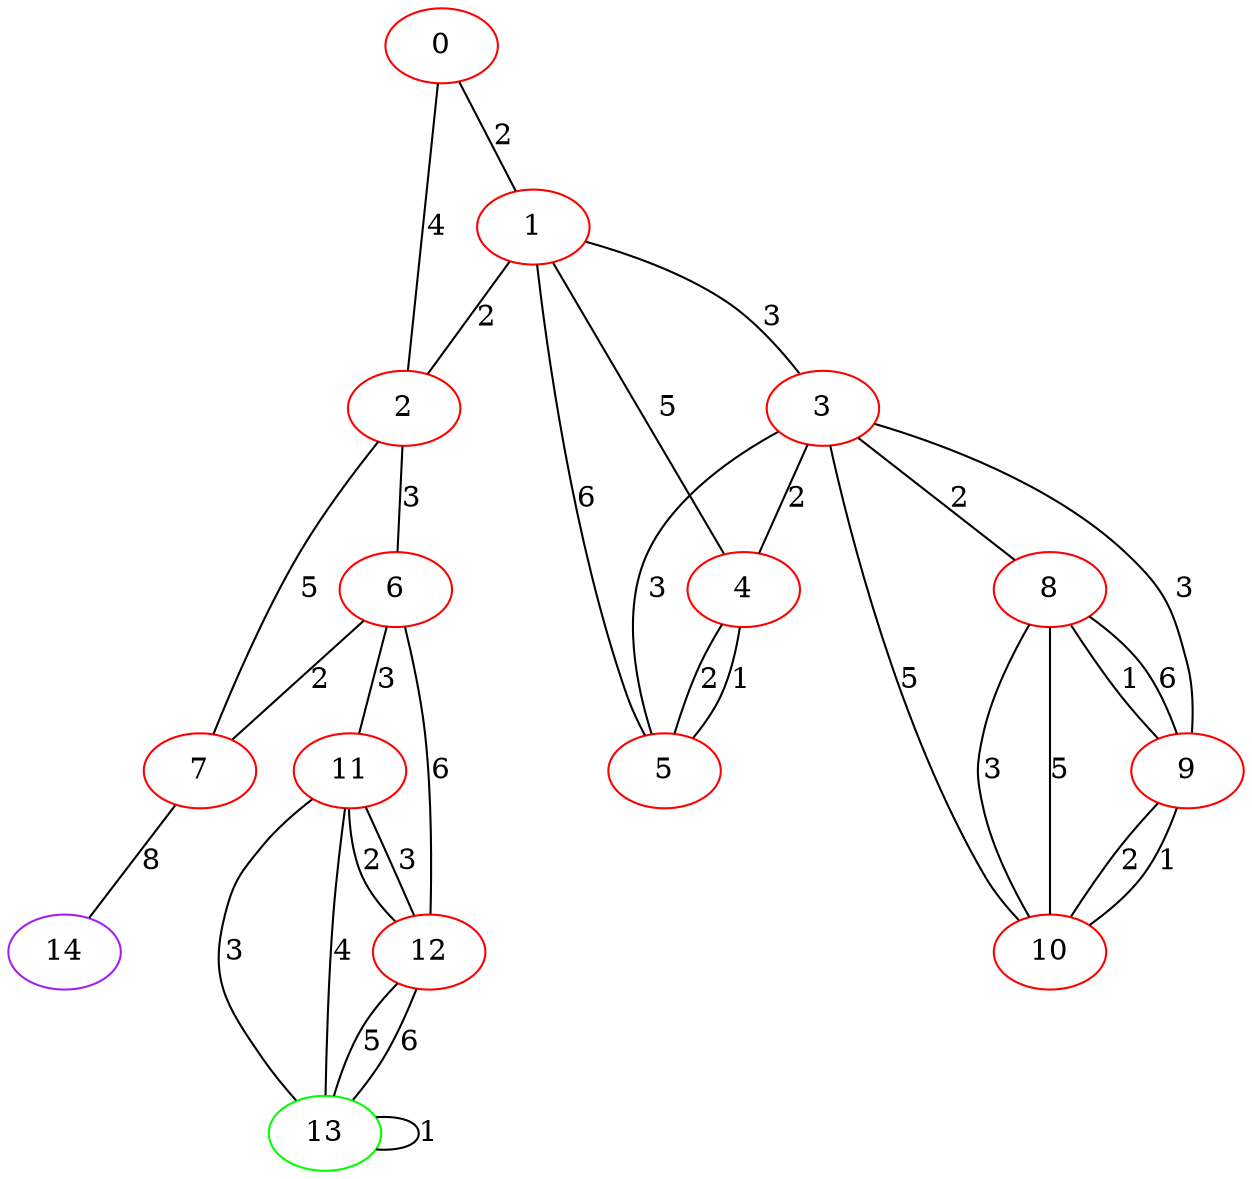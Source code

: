 graph "" {
0 [color=red, weight=1];
1 [color=red, weight=1];
2 [color=red, weight=1];
3 [color=red, weight=1];
4 [color=red, weight=1];
5 [color=red, weight=1];
6 [color=red, weight=1];
7 [color=red, weight=1];
8 [color=red, weight=1];
9 [color=red, weight=1];
10 [color=red, weight=1];
11 [color=red, weight=1];
12 [color=red, weight=1];
13 [color=green, weight=2];
14 [color=purple, weight=4];
0 -- 1  [key=0, label=2];
0 -- 2  [key=0, label=4];
1 -- 2  [key=0, label=2];
1 -- 3  [key=0, label=3];
1 -- 4  [key=0, label=5];
1 -- 5  [key=0, label=6];
2 -- 6  [key=0, label=3];
2 -- 7  [key=0, label=5];
3 -- 4  [key=0, label=2];
3 -- 5  [key=0, label=3];
3 -- 8  [key=0, label=2];
3 -- 9  [key=0, label=3];
3 -- 10  [key=0, label=5];
4 -- 5  [key=0, label=2];
4 -- 5  [key=1, label=1];
6 -- 11  [key=0, label=3];
6 -- 12  [key=0, label=6];
6 -- 7  [key=0, label=2];
7 -- 14  [key=0, label=8];
8 -- 9  [key=0, label=1];
8 -- 9  [key=1, label=6];
8 -- 10  [key=0, label=3];
8 -- 10  [key=1, label=5];
9 -- 10  [key=0, label=2];
9 -- 10  [key=1, label=1];
11 -- 12  [key=0, label=2];
11 -- 12  [key=1, label=3];
11 -- 13  [key=0, label=3];
11 -- 13  [key=1, label=4];
12 -- 13  [key=0, label=5];
12 -- 13  [key=1, label=6];
13 -- 13  [key=0, label=1];
}
